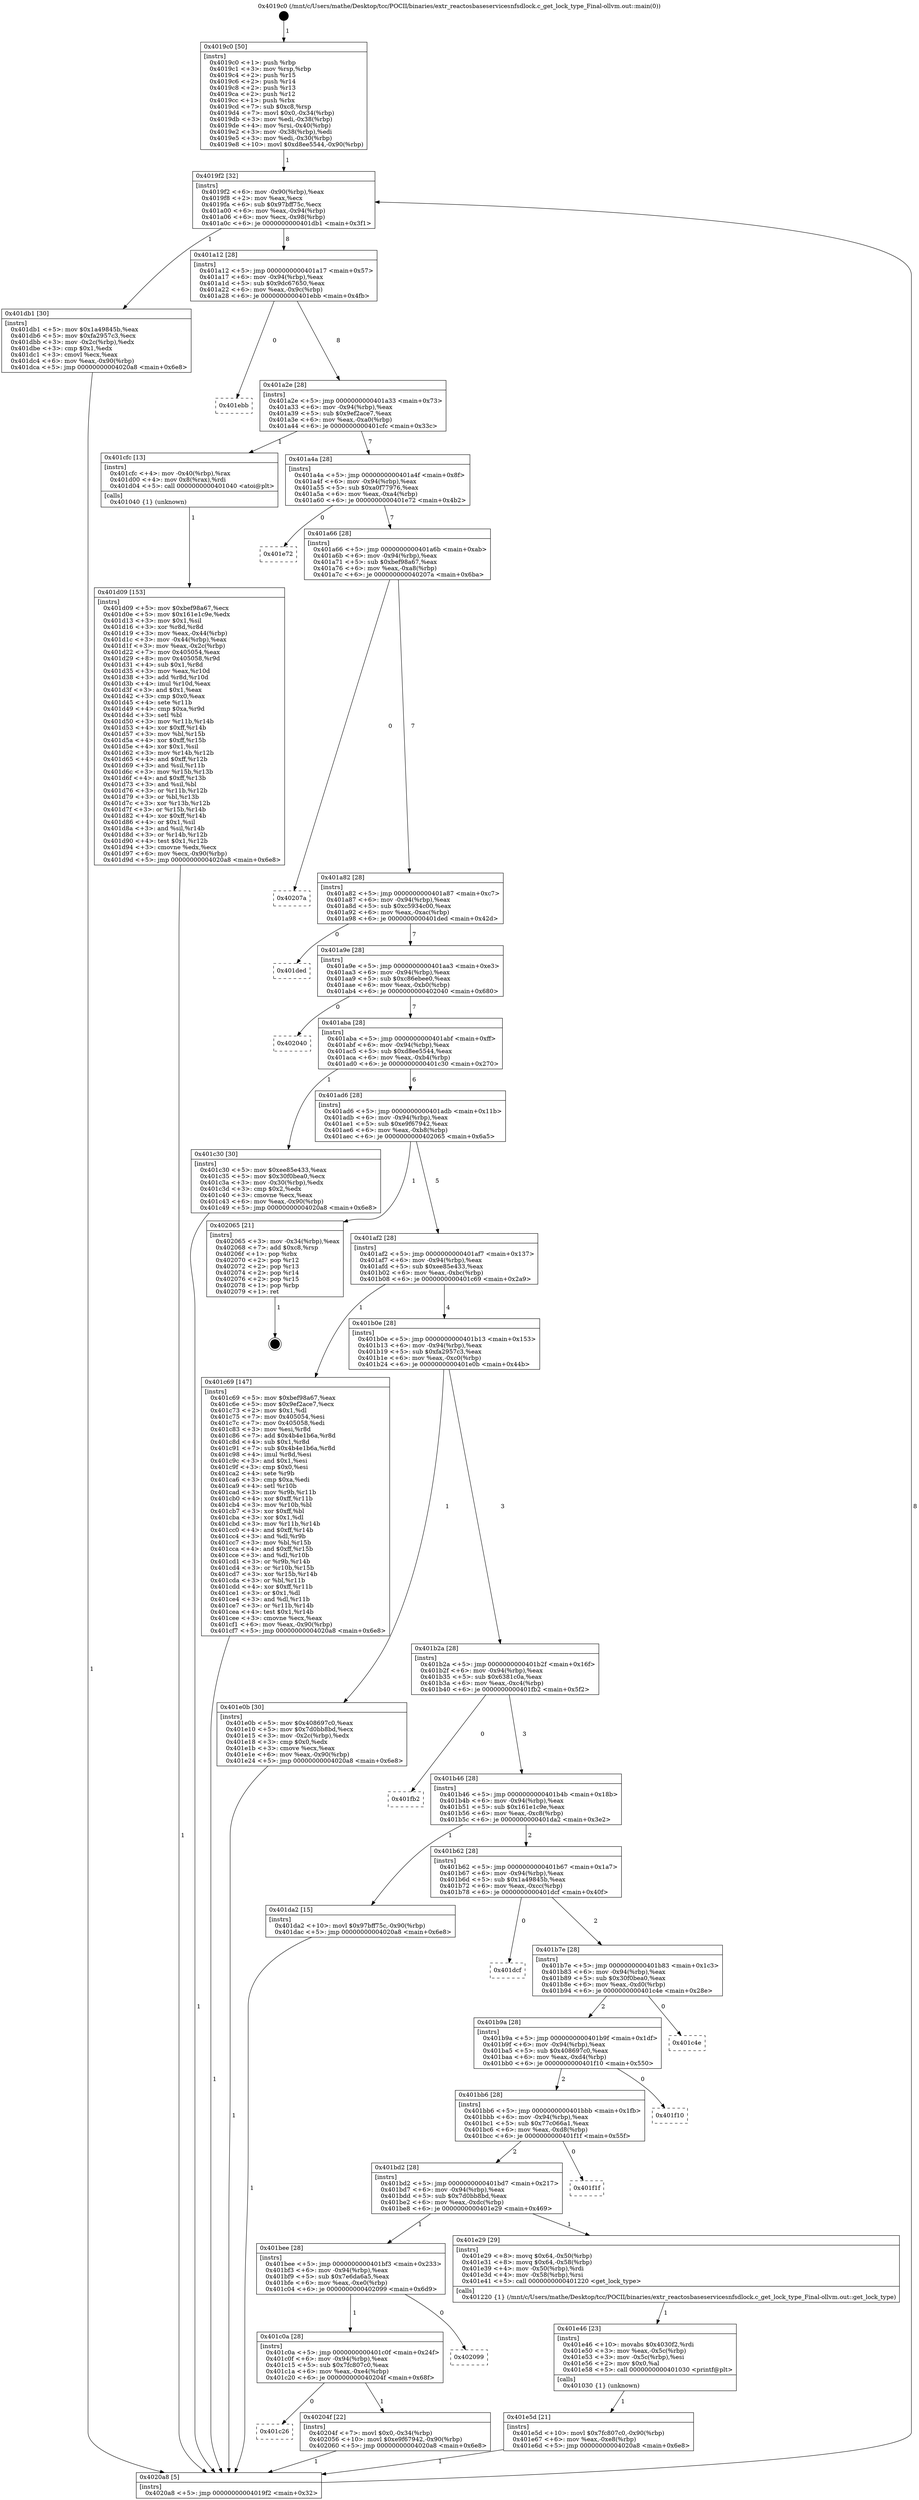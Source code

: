 digraph "0x4019c0" {
  label = "0x4019c0 (/mnt/c/Users/mathe/Desktop/tcc/POCII/binaries/extr_reactosbaseservicesnfsdlock.c_get_lock_type_Final-ollvm.out::main(0))"
  labelloc = "t"
  node[shape=record]

  Entry [label="",width=0.3,height=0.3,shape=circle,fillcolor=black,style=filled]
  "0x4019f2" [label="{
     0x4019f2 [32]\l
     | [instrs]\l
     &nbsp;&nbsp;0x4019f2 \<+6\>: mov -0x90(%rbp),%eax\l
     &nbsp;&nbsp;0x4019f8 \<+2\>: mov %eax,%ecx\l
     &nbsp;&nbsp;0x4019fa \<+6\>: sub $0x97bff75c,%ecx\l
     &nbsp;&nbsp;0x401a00 \<+6\>: mov %eax,-0x94(%rbp)\l
     &nbsp;&nbsp;0x401a06 \<+6\>: mov %ecx,-0x98(%rbp)\l
     &nbsp;&nbsp;0x401a0c \<+6\>: je 0000000000401db1 \<main+0x3f1\>\l
  }"]
  "0x401db1" [label="{
     0x401db1 [30]\l
     | [instrs]\l
     &nbsp;&nbsp;0x401db1 \<+5\>: mov $0x1a49845b,%eax\l
     &nbsp;&nbsp;0x401db6 \<+5\>: mov $0xfa2957c3,%ecx\l
     &nbsp;&nbsp;0x401dbb \<+3\>: mov -0x2c(%rbp),%edx\l
     &nbsp;&nbsp;0x401dbe \<+3\>: cmp $0x1,%edx\l
     &nbsp;&nbsp;0x401dc1 \<+3\>: cmovl %ecx,%eax\l
     &nbsp;&nbsp;0x401dc4 \<+6\>: mov %eax,-0x90(%rbp)\l
     &nbsp;&nbsp;0x401dca \<+5\>: jmp 00000000004020a8 \<main+0x6e8\>\l
  }"]
  "0x401a12" [label="{
     0x401a12 [28]\l
     | [instrs]\l
     &nbsp;&nbsp;0x401a12 \<+5\>: jmp 0000000000401a17 \<main+0x57\>\l
     &nbsp;&nbsp;0x401a17 \<+6\>: mov -0x94(%rbp),%eax\l
     &nbsp;&nbsp;0x401a1d \<+5\>: sub $0x9dc67650,%eax\l
     &nbsp;&nbsp;0x401a22 \<+6\>: mov %eax,-0x9c(%rbp)\l
     &nbsp;&nbsp;0x401a28 \<+6\>: je 0000000000401ebb \<main+0x4fb\>\l
  }"]
  Exit [label="",width=0.3,height=0.3,shape=circle,fillcolor=black,style=filled,peripheries=2]
  "0x401ebb" [label="{
     0x401ebb\l
  }", style=dashed]
  "0x401a2e" [label="{
     0x401a2e [28]\l
     | [instrs]\l
     &nbsp;&nbsp;0x401a2e \<+5\>: jmp 0000000000401a33 \<main+0x73\>\l
     &nbsp;&nbsp;0x401a33 \<+6\>: mov -0x94(%rbp),%eax\l
     &nbsp;&nbsp;0x401a39 \<+5\>: sub $0x9ef2ace7,%eax\l
     &nbsp;&nbsp;0x401a3e \<+6\>: mov %eax,-0xa0(%rbp)\l
     &nbsp;&nbsp;0x401a44 \<+6\>: je 0000000000401cfc \<main+0x33c\>\l
  }"]
  "0x401c26" [label="{
     0x401c26\l
  }", style=dashed]
  "0x401cfc" [label="{
     0x401cfc [13]\l
     | [instrs]\l
     &nbsp;&nbsp;0x401cfc \<+4\>: mov -0x40(%rbp),%rax\l
     &nbsp;&nbsp;0x401d00 \<+4\>: mov 0x8(%rax),%rdi\l
     &nbsp;&nbsp;0x401d04 \<+5\>: call 0000000000401040 \<atoi@plt\>\l
     | [calls]\l
     &nbsp;&nbsp;0x401040 \{1\} (unknown)\l
  }"]
  "0x401a4a" [label="{
     0x401a4a [28]\l
     | [instrs]\l
     &nbsp;&nbsp;0x401a4a \<+5\>: jmp 0000000000401a4f \<main+0x8f\>\l
     &nbsp;&nbsp;0x401a4f \<+6\>: mov -0x94(%rbp),%eax\l
     &nbsp;&nbsp;0x401a55 \<+5\>: sub $0xa0f77976,%eax\l
     &nbsp;&nbsp;0x401a5a \<+6\>: mov %eax,-0xa4(%rbp)\l
     &nbsp;&nbsp;0x401a60 \<+6\>: je 0000000000401e72 \<main+0x4b2\>\l
  }"]
  "0x40204f" [label="{
     0x40204f [22]\l
     | [instrs]\l
     &nbsp;&nbsp;0x40204f \<+7\>: movl $0x0,-0x34(%rbp)\l
     &nbsp;&nbsp;0x402056 \<+10\>: movl $0xe9f67942,-0x90(%rbp)\l
     &nbsp;&nbsp;0x402060 \<+5\>: jmp 00000000004020a8 \<main+0x6e8\>\l
  }"]
  "0x401e72" [label="{
     0x401e72\l
  }", style=dashed]
  "0x401a66" [label="{
     0x401a66 [28]\l
     | [instrs]\l
     &nbsp;&nbsp;0x401a66 \<+5\>: jmp 0000000000401a6b \<main+0xab\>\l
     &nbsp;&nbsp;0x401a6b \<+6\>: mov -0x94(%rbp),%eax\l
     &nbsp;&nbsp;0x401a71 \<+5\>: sub $0xbef98a67,%eax\l
     &nbsp;&nbsp;0x401a76 \<+6\>: mov %eax,-0xa8(%rbp)\l
     &nbsp;&nbsp;0x401a7c \<+6\>: je 000000000040207a \<main+0x6ba\>\l
  }"]
  "0x401c0a" [label="{
     0x401c0a [28]\l
     | [instrs]\l
     &nbsp;&nbsp;0x401c0a \<+5\>: jmp 0000000000401c0f \<main+0x24f\>\l
     &nbsp;&nbsp;0x401c0f \<+6\>: mov -0x94(%rbp),%eax\l
     &nbsp;&nbsp;0x401c15 \<+5\>: sub $0x7fc807c0,%eax\l
     &nbsp;&nbsp;0x401c1a \<+6\>: mov %eax,-0xe4(%rbp)\l
     &nbsp;&nbsp;0x401c20 \<+6\>: je 000000000040204f \<main+0x68f\>\l
  }"]
  "0x40207a" [label="{
     0x40207a\l
  }", style=dashed]
  "0x401a82" [label="{
     0x401a82 [28]\l
     | [instrs]\l
     &nbsp;&nbsp;0x401a82 \<+5\>: jmp 0000000000401a87 \<main+0xc7\>\l
     &nbsp;&nbsp;0x401a87 \<+6\>: mov -0x94(%rbp),%eax\l
     &nbsp;&nbsp;0x401a8d \<+5\>: sub $0xc5934c00,%eax\l
     &nbsp;&nbsp;0x401a92 \<+6\>: mov %eax,-0xac(%rbp)\l
     &nbsp;&nbsp;0x401a98 \<+6\>: je 0000000000401ded \<main+0x42d\>\l
  }"]
  "0x402099" [label="{
     0x402099\l
  }", style=dashed]
  "0x401ded" [label="{
     0x401ded\l
  }", style=dashed]
  "0x401a9e" [label="{
     0x401a9e [28]\l
     | [instrs]\l
     &nbsp;&nbsp;0x401a9e \<+5\>: jmp 0000000000401aa3 \<main+0xe3\>\l
     &nbsp;&nbsp;0x401aa3 \<+6\>: mov -0x94(%rbp),%eax\l
     &nbsp;&nbsp;0x401aa9 \<+5\>: sub $0xc86ebee0,%eax\l
     &nbsp;&nbsp;0x401aae \<+6\>: mov %eax,-0xb0(%rbp)\l
     &nbsp;&nbsp;0x401ab4 \<+6\>: je 0000000000402040 \<main+0x680\>\l
  }"]
  "0x401e5d" [label="{
     0x401e5d [21]\l
     | [instrs]\l
     &nbsp;&nbsp;0x401e5d \<+10\>: movl $0x7fc807c0,-0x90(%rbp)\l
     &nbsp;&nbsp;0x401e67 \<+6\>: mov %eax,-0xe8(%rbp)\l
     &nbsp;&nbsp;0x401e6d \<+5\>: jmp 00000000004020a8 \<main+0x6e8\>\l
  }"]
  "0x402040" [label="{
     0x402040\l
  }", style=dashed]
  "0x401aba" [label="{
     0x401aba [28]\l
     | [instrs]\l
     &nbsp;&nbsp;0x401aba \<+5\>: jmp 0000000000401abf \<main+0xff\>\l
     &nbsp;&nbsp;0x401abf \<+6\>: mov -0x94(%rbp),%eax\l
     &nbsp;&nbsp;0x401ac5 \<+5\>: sub $0xd8ee5544,%eax\l
     &nbsp;&nbsp;0x401aca \<+6\>: mov %eax,-0xb4(%rbp)\l
     &nbsp;&nbsp;0x401ad0 \<+6\>: je 0000000000401c30 \<main+0x270\>\l
  }"]
  "0x401e46" [label="{
     0x401e46 [23]\l
     | [instrs]\l
     &nbsp;&nbsp;0x401e46 \<+10\>: movabs $0x4030f2,%rdi\l
     &nbsp;&nbsp;0x401e50 \<+3\>: mov %eax,-0x5c(%rbp)\l
     &nbsp;&nbsp;0x401e53 \<+3\>: mov -0x5c(%rbp),%esi\l
     &nbsp;&nbsp;0x401e56 \<+2\>: mov $0x0,%al\l
     &nbsp;&nbsp;0x401e58 \<+5\>: call 0000000000401030 \<printf@plt\>\l
     | [calls]\l
     &nbsp;&nbsp;0x401030 \{1\} (unknown)\l
  }"]
  "0x401c30" [label="{
     0x401c30 [30]\l
     | [instrs]\l
     &nbsp;&nbsp;0x401c30 \<+5\>: mov $0xee85e433,%eax\l
     &nbsp;&nbsp;0x401c35 \<+5\>: mov $0x30f0bea0,%ecx\l
     &nbsp;&nbsp;0x401c3a \<+3\>: mov -0x30(%rbp),%edx\l
     &nbsp;&nbsp;0x401c3d \<+3\>: cmp $0x2,%edx\l
     &nbsp;&nbsp;0x401c40 \<+3\>: cmovne %ecx,%eax\l
     &nbsp;&nbsp;0x401c43 \<+6\>: mov %eax,-0x90(%rbp)\l
     &nbsp;&nbsp;0x401c49 \<+5\>: jmp 00000000004020a8 \<main+0x6e8\>\l
  }"]
  "0x401ad6" [label="{
     0x401ad6 [28]\l
     | [instrs]\l
     &nbsp;&nbsp;0x401ad6 \<+5\>: jmp 0000000000401adb \<main+0x11b\>\l
     &nbsp;&nbsp;0x401adb \<+6\>: mov -0x94(%rbp),%eax\l
     &nbsp;&nbsp;0x401ae1 \<+5\>: sub $0xe9f67942,%eax\l
     &nbsp;&nbsp;0x401ae6 \<+6\>: mov %eax,-0xb8(%rbp)\l
     &nbsp;&nbsp;0x401aec \<+6\>: je 0000000000402065 \<main+0x6a5\>\l
  }"]
  "0x4020a8" [label="{
     0x4020a8 [5]\l
     | [instrs]\l
     &nbsp;&nbsp;0x4020a8 \<+5\>: jmp 00000000004019f2 \<main+0x32\>\l
  }"]
  "0x4019c0" [label="{
     0x4019c0 [50]\l
     | [instrs]\l
     &nbsp;&nbsp;0x4019c0 \<+1\>: push %rbp\l
     &nbsp;&nbsp;0x4019c1 \<+3\>: mov %rsp,%rbp\l
     &nbsp;&nbsp;0x4019c4 \<+2\>: push %r15\l
     &nbsp;&nbsp;0x4019c6 \<+2\>: push %r14\l
     &nbsp;&nbsp;0x4019c8 \<+2\>: push %r13\l
     &nbsp;&nbsp;0x4019ca \<+2\>: push %r12\l
     &nbsp;&nbsp;0x4019cc \<+1\>: push %rbx\l
     &nbsp;&nbsp;0x4019cd \<+7\>: sub $0xc8,%rsp\l
     &nbsp;&nbsp;0x4019d4 \<+7\>: movl $0x0,-0x34(%rbp)\l
     &nbsp;&nbsp;0x4019db \<+3\>: mov %edi,-0x38(%rbp)\l
     &nbsp;&nbsp;0x4019de \<+4\>: mov %rsi,-0x40(%rbp)\l
     &nbsp;&nbsp;0x4019e2 \<+3\>: mov -0x38(%rbp),%edi\l
     &nbsp;&nbsp;0x4019e5 \<+3\>: mov %edi,-0x30(%rbp)\l
     &nbsp;&nbsp;0x4019e8 \<+10\>: movl $0xd8ee5544,-0x90(%rbp)\l
  }"]
  "0x401bee" [label="{
     0x401bee [28]\l
     | [instrs]\l
     &nbsp;&nbsp;0x401bee \<+5\>: jmp 0000000000401bf3 \<main+0x233\>\l
     &nbsp;&nbsp;0x401bf3 \<+6\>: mov -0x94(%rbp),%eax\l
     &nbsp;&nbsp;0x401bf9 \<+5\>: sub $0x7e6da6a5,%eax\l
     &nbsp;&nbsp;0x401bfe \<+6\>: mov %eax,-0xe0(%rbp)\l
     &nbsp;&nbsp;0x401c04 \<+6\>: je 0000000000402099 \<main+0x6d9\>\l
  }"]
  "0x402065" [label="{
     0x402065 [21]\l
     | [instrs]\l
     &nbsp;&nbsp;0x402065 \<+3\>: mov -0x34(%rbp),%eax\l
     &nbsp;&nbsp;0x402068 \<+7\>: add $0xc8,%rsp\l
     &nbsp;&nbsp;0x40206f \<+1\>: pop %rbx\l
     &nbsp;&nbsp;0x402070 \<+2\>: pop %r12\l
     &nbsp;&nbsp;0x402072 \<+2\>: pop %r13\l
     &nbsp;&nbsp;0x402074 \<+2\>: pop %r14\l
     &nbsp;&nbsp;0x402076 \<+2\>: pop %r15\l
     &nbsp;&nbsp;0x402078 \<+1\>: pop %rbp\l
     &nbsp;&nbsp;0x402079 \<+1\>: ret\l
  }"]
  "0x401af2" [label="{
     0x401af2 [28]\l
     | [instrs]\l
     &nbsp;&nbsp;0x401af2 \<+5\>: jmp 0000000000401af7 \<main+0x137\>\l
     &nbsp;&nbsp;0x401af7 \<+6\>: mov -0x94(%rbp),%eax\l
     &nbsp;&nbsp;0x401afd \<+5\>: sub $0xee85e433,%eax\l
     &nbsp;&nbsp;0x401b02 \<+6\>: mov %eax,-0xbc(%rbp)\l
     &nbsp;&nbsp;0x401b08 \<+6\>: je 0000000000401c69 \<main+0x2a9\>\l
  }"]
  "0x401e29" [label="{
     0x401e29 [29]\l
     | [instrs]\l
     &nbsp;&nbsp;0x401e29 \<+8\>: movq $0x64,-0x50(%rbp)\l
     &nbsp;&nbsp;0x401e31 \<+8\>: movq $0x64,-0x58(%rbp)\l
     &nbsp;&nbsp;0x401e39 \<+4\>: mov -0x50(%rbp),%rdi\l
     &nbsp;&nbsp;0x401e3d \<+4\>: mov -0x58(%rbp),%rsi\l
     &nbsp;&nbsp;0x401e41 \<+5\>: call 0000000000401220 \<get_lock_type\>\l
     | [calls]\l
     &nbsp;&nbsp;0x401220 \{1\} (/mnt/c/Users/mathe/Desktop/tcc/POCII/binaries/extr_reactosbaseservicesnfsdlock.c_get_lock_type_Final-ollvm.out::get_lock_type)\l
  }"]
  "0x401c69" [label="{
     0x401c69 [147]\l
     | [instrs]\l
     &nbsp;&nbsp;0x401c69 \<+5\>: mov $0xbef98a67,%eax\l
     &nbsp;&nbsp;0x401c6e \<+5\>: mov $0x9ef2ace7,%ecx\l
     &nbsp;&nbsp;0x401c73 \<+2\>: mov $0x1,%dl\l
     &nbsp;&nbsp;0x401c75 \<+7\>: mov 0x405054,%esi\l
     &nbsp;&nbsp;0x401c7c \<+7\>: mov 0x405058,%edi\l
     &nbsp;&nbsp;0x401c83 \<+3\>: mov %esi,%r8d\l
     &nbsp;&nbsp;0x401c86 \<+7\>: add $0x4b4e1b6a,%r8d\l
     &nbsp;&nbsp;0x401c8d \<+4\>: sub $0x1,%r8d\l
     &nbsp;&nbsp;0x401c91 \<+7\>: sub $0x4b4e1b6a,%r8d\l
     &nbsp;&nbsp;0x401c98 \<+4\>: imul %r8d,%esi\l
     &nbsp;&nbsp;0x401c9c \<+3\>: and $0x1,%esi\l
     &nbsp;&nbsp;0x401c9f \<+3\>: cmp $0x0,%esi\l
     &nbsp;&nbsp;0x401ca2 \<+4\>: sete %r9b\l
     &nbsp;&nbsp;0x401ca6 \<+3\>: cmp $0xa,%edi\l
     &nbsp;&nbsp;0x401ca9 \<+4\>: setl %r10b\l
     &nbsp;&nbsp;0x401cad \<+3\>: mov %r9b,%r11b\l
     &nbsp;&nbsp;0x401cb0 \<+4\>: xor $0xff,%r11b\l
     &nbsp;&nbsp;0x401cb4 \<+3\>: mov %r10b,%bl\l
     &nbsp;&nbsp;0x401cb7 \<+3\>: xor $0xff,%bl\l
     &nbsp;&nbsp;0x401cba \<+3\>: xor $0x1,%dl\l
     &nbsp;&nbsp;0x401cbd \<+3\>: mov %r11b,%r14b\l
     &nbsp;&nbsp;0x401cc0 \<+4\>: and $0xff,%r14b\l
     &nbsp;&nbsp;0x401cc4 \<+3\>: and %dl,%r9b\l
     &nbsp;&nbsp;0x401cc7 \<+3\>: mov %bl,%r15b\l
     &nbsp;&nbsp;0x401cca \<+4\>: and $0xff,%r15b\l
     &nbsp;&nbsp;0x401cce \<+3\>: and %dl,%r10b\l
     &nbsp;&nbsp;0x401cd1 \<+3\>: or %r9b,%r14b\l
     &nbsp;&nbsp;0x401cd4 \<+3\>: or %r10b,%r15b\l
     &nbsp;&nbsp;0x401cd7 \<+3\>: xor %r15b,%r14b\l
     &nbsp;&nbsp;0x401cda \<+3\>: or %bl,%r11b\l
     &nbsp;&nbsp;0x401cdd \<+4\>: xor $0xff,%r11b\l
     &nbsp;&nbsp;0x401ce1 \<+3\>: or $0x1,%dl\l
     &nbsp;&nbsp;0x401ce4 \<+3\>: and %dl,%r11b\l
     &nbsp;&nbsp;0x401ce7 \<+3\>: or %r11b,%r14b\l
     &nbsp;&nbsp;0x401cea \<+4\>: test $0x1,%r14b\l
     &nbsp;&nbsp;0x401cee \<+3\>: cmovne %ecx,%eax\l
     &nbsp;&nbsp;0x401cf1 \<+6\>: mov %eax,-0x90(%rbp)\l
     &nbsp;&nbsp;0x401cf7 \<+5\>: jmp 00000000004020a8 \<main+0x6e8\>\l
  }"]
  "0x401b0e" [label="{
     0x401b0e [28]\l
     | [instrs]\l
     &nbsp;&nbsp;0x401b0e \<+5\>: jmp 0000000000401b13 \<main+0x153\>\l
     &nbsp;&nbsp;0x401b13 \<+6\>: mov -0x94(%rbp),%eax\l
     &nbsp;&nbsp;0x401b19 \<+5\>: sub $0xfa2957c3,%eax\l
     &nbsp;&nbsp;0x401b1e \<+6\>: mov %eax,-0xc0(%rbp)\l
     &nbsp;&nbsp;0x401b24 \<+6\>: je 0000000000401e0b \<main+0x44b\>\l
  }"]
  "0x401d09" [label="{
     0x401d09 [153]\l
     | [instrs]\l
     &nbsp;&nbsp;0x401d09 \<+5\>: mov $0xbef98a67,%ecx\l
     &nbsp;&nbsp;0x401d0e \<+5\>: mov $0x161e1c9e,%edx\l
     &nbsp;&nbsp;0x401d13 \<+3\>: mov $0x1,%sil\l
     &nbsp;&nbsp;0x401d16 \<+3\>: xor %r8d,%r8d\l
     &nbsp;&nbsp;0x401d19 \<+3\>: mov %eax,-0x44(%rbp)\l
     &nbsp;&nbsp;0x401d1c \<+3\>: mov -0x44(%rbp),%eax\l
     &nbsp;&nbsp;0x401d1f \<+3\>: mov %eax,-0x2c(%rbp)\l
     &nbsp;&nbsp;0x401d22 \<+7\>: mov 0x405054,%eax\l
     &nbsp;&nbsp;0x401d29 \<+8\>: mov 0x405058,%r9d\l
     &nbsp;&nbsp;0x401d31 \<+4\>: sub $0x1,%r8d\l
     &nbsp;&nbsp;0x401d35 \<+3\>: mov %eax,%r10d\l
     &nbsp;&nbsp;0x401d38 \<+3\>: add %r8d,%r10d\l
     &nbsp;&nbsp;0x401d3b \<+4\>: imul %r10d,%eax\l
     &nbsp;&nbsp;0x401d3f \<+3\>: and $0x1,%eax\l
     &nbsp;&nbsp;0x401d42 \<+3\>: cmp $0x0,%eax\l
     &nbsp;&nbsp;0x401d45 \<+4\>: sete %r11b\l
     &nbsp;&nbsp;0x401d49 \<+4\>: cmp $0xa,%r9d\l
     &nbsp;&nbsp;0x401d4d \<+3\>: setl %bl\l
     &nbsp;&nbsp;0x401d50 \<+3\>: mov %r11b,%r14b\l
     &nbsp;&nbsp;0x401d53 \<+4\>: xor $0xff,%r14b\l
     &nbsp;&nbsp;0x401d57 \<+3\>: mov %bl,%r15b\l
     &nbsp;&nbsp;0x401d5a \<+4\>: xor $0xff,%r15b\l
     &nbsp;&nbsp;0x401d5e \<+4\>: xor $0x1,%sil\l
     &nbsp;&nbsp;0x401d62 \<+3\>: mov %r14b,%r12b\l
     &nbsp;&nbsp;0x401d65 \<+4\>: and $0xff,%r12b\l
     &nbsp;&nbsp;0x401d69 \<+3\>: and %sil,%r11b\l
     &nbsp;&nbsp;0x401d6c \<+3\>: mov %r15b,%r13b\l
     &nbsp;&nbsp;0x401d6f \<+4\>: and $0xff,%r13b\l
     &nbsp;&nbsp;0x401d73 \<+3\>: and %sil,%bl\l
     &nbsp;&nbsp;0x401d76 \<+3\>: or %r11b,%r12b\l
     &nbsp;&nbsp;0x401d79 \<+3\>: or %bl,%r13b\l
     &nbsp;&nbsp;0x401d7c \<+3\>: xor %r13b,%r12b\l
     &nbsp;&nbsp;0x401d7f \<+3\>: or %r15b,%r14b\l
     &nbsp;&nbsp;0x401d82 \<+4\>: xor $0xff,%r14b\l
     &nbsp;&nbsp;0x401d86 \<+4\>: or $0x1,%sil\l
     &nbsp;&nbsp;0x401d8a \<+3\>: and %sil,%r14b\l
     &nbsp;&nbsp;0x401d8d \<+3\>: or %r14b,%r12b\l
     &nbsp;&nbsp;0x401d90 \<+4\>: test $0x1,%r12b\l
     &nbsp;&nbsp;0x401d94 \<+3\>: cmovne %edx,%ecx\l
     &nbsp;&nbsp;0x401d97 \<+6\>: mov %ecx,-0x90(%rbp)\l
     &nbsp;&nbsp;0x401d9d \<+5\>: jmp 00000000004020a8 \<main+0x6e8\>\l
  }"]
  "0x401bd2" [label="{
     0x401bd2 [28]\l
     | [instrs]\l
     &nbsp;&nbsp;0x401bd2 \<+5\>: jmp 0000000000401bd7 \<main+0x217\>\l
     &nbsp;&nbsp;0x401bd7 \<+6\>: mov -0x94(%rbp),%eax\l
     &nbsp;&nbsp;0x401bdd \<+5\>: sub $0x7d0bb8bd,%eax\l
     &nbsp;&nbsp;0x401be2 \<+6\>: mov %eax,-0xdc(%rbp)\l
     &nbsp;&nbsp;0x401be8 \<+6\>: je 0000000000401e29 \<main+0x469\>\l
  }"]
  "0x401e0b" [label="{
     0x401e0b [30]\l
     | [instrs]\l
     &nbsp;&nbsp;0x401e0b \<+5\>: mov $0x408697c0,%eax\l
     &nbsp;&nbsp;0x401e10 \<+5\>: mov $0x7d0bb8bd,%ecx\l
     &nbsp;&nbsp;0x401e15 \<+3\>: mov -0x2c(%rbp),%edx\l
     &nbsp;&nbsp;0x401e18 \<+3\>: cmp $0x0,%edx\l
     &nbsp;&nbsp;0x401e1b \<+3\>: cmove %ecx,%eax\l
     &nbsp;&nbsp;0x401e1e \<+6\>: mov %eax,-0x90(%rbp)\l
     &nbsp;&nbsp;0x401e24 \<+5\>: jmp 00000000004020a8 \<main+0x6e8\>\l
  }"]
  "0x401b2a" [label="{
     0x401b2a [28]\l
     | [instrs]\l
     &nbsp;&nbsp;0x401b2a \<+5\>: jmp 0000000000401b2f \<main+0x16f\>\l
     &nbsp;&nbsp;0x401b2f \<+6\>: mov -0x94(%rbp),%eax\l
     &nbsp;&nbsp;0x401b35 \<+5\>: sub $0x6381c0a,%eax\l
     &nbsp;&nbsp;0x401b3a \<+6\>: mov %eax,-0xc4(%rbp)\l
     &nbsp;&nbsp;0x401b40 \<+6\>: je 0000000000401fb2 \<main+0x5f2\>\l
  }"]
  "0x401f1f" [label="{
     0x401f1f\l
  }", style=dashed]
  "0x401fb2" [label="{
     0x401fb2\l
  }", style=dashed]
  "0x401b46" [label="{
     0x401b46 [28]\l
     | [instrs]\l
     &nbsp;&nbsp;0x401b46 \<+5\>: jmp 0000000000401b4b \<main+0x18b\>\l
     &nbsp;&nbsp;0x401b4b \<+6\>: mov -0x94(%rbp),%eax\l
     &nbsp;&nbsp;0x401b51 \<+5\>: sub $0x161e1c9e,%eax\l
     &nbsp;&nbsp;0x401b56 \<+6\>: mov %eax,-0xc8(%rbp)\l
     &nbsp;&nbsp;0x401b5c \<+6\>: je 0000000000401da2 \<main+0x3e2\>\l
  }"]
  "0x401bb6" [label="{
     0x401bb6 [28]\l
     | [instrs]\l
     &nbsp;&nbsp;0x401bb6 \<+5\>: jmp 0000000000401bbb \<main+0x1fb\>\l
     &nbsp;&nbsp;0x401bbb \<+6\>: mov -0x94(%rbp),%eax\l
     &nbsp;&nbsp;0x401bc1 \<+5\>: sub $0x77c066a1,%eax\l
     &nbsp;&nbsp;0x401bc6 \<+6\>: mov %eax,-0xd8(%rbp)\l
     &nbsp;&nbsp;0x401bcc \<+6\>: je 0000000000401f1f \<main+0x55f\>\l
  }"]
  "0x401da2" [label="{
     0x401da2 [15]\l
     | [instrs]\l
     &nbsp;&nbsp;0x401da2 \<+10\>: movl $0x97bff75c,-0x90(%rbp)\l
     &nbsp;&nbsp;0x401dac \<+5\>: jmp 00000000004020a8 \<main+0x6e8\>\l
  }"]
  "0x401b62" [label="{
     0x401b62 [28]\l
     | [instrs]\l
     &nbsp;&nbsp;0x401b62 \<+5\>: jmp 0000000000401b67 \<main+0x1a7\>\l
     &nbsp;&nbsp;0x401b67 \<+6\>: mov -0x94(%rbp),%eax\l
     &nbsp;&nbsp;0x401b6d \<+5\>: sub $0x1a49845b,%eax\l
     &nbsp;&nbsp;0x401b72 \<+6\>: mov %eax,-0xcc(%rbp)\l
     &nbsp;&nbsp;0x401b78 \<+6\>: je 0000000000401dcf \<main+0x40f\>\l
  }"]
  "0x401f10" [label="{
     0x401f10\l
  }", style=dashed]
  "0x401dcf" [label="{
     0x401dcf\l
  }", style=dashed]
  "0x401b7e" [label="{
     0x401b7e [28]\l
     | [instrs]\l
     &nbsp;&nbsp;0x401b7e \<+5\>: jmp 0000000000401b83 \<main+0x1c3\>\l
     &nbsp;&nbsp;0x401b83 \<+6\>: mov -0x94(%rbp),%eax\l
     &nbsp;&nbsp;0x401b89 \<+5\>: sub $0x30f0bea0,%eax\l
     &nbsp;&nbsp;0x401b8e \<+6\>: mov %eax,-0xd0(%rbp)\l
     &nbsp;&nbsp;0x401b94 \<+6\>: je 0000000000401c4e \<main+0x28e\>\l
  }"]
  "0x401b9a" [label="{
     0x401b9a [28]\l
     | [instrs]\l
     &nbsp;&nbsp;0x401b9a \<+5\>: jmp 0000000000401b9f \<main+0x1df\>\l
     &nbsp;&nbsp;0x401b9f \<+6\>: mov -0x94(%rbp),%eax\l
     &nbsp;&nbsp;0x401ba5 \<+5\>: sub $0x408697c0,%eax\l
     &nbsp;&nbsp;0x401baa \<+6\>: mov %eax,-0xd4(%rbp)\l
     &nbsp;&nbsp;0x401bb0 \<+6\>: je 0000000000401f10 \<main+0x550\>\l
  }"]
  "0x401c4e" [label="{
     0x401c4e\l
  }", style=dashed]
  Entry -> "0x4019c0" [label=" 1"]
  "0x4019f2" -> "0x401db1" [label=" 1"]
  "0x4019f2" -> "0x401a12" [label=" 8"]
  "0x402065" -> Exit [label=" 1"]
  "0x401a12" -> "0x401ebb" [label=" 0"]
  "0x401a12" -> "0x401a2e" [label=" 8"]
  "0x40204f" -> "0x4020a8" [label=" 1"]
  "0x401a2e" -> "0x401cfc" [label=" 1"]
  "0x401a2e" -> "0x401a4a" [label=" 7"]
  "0x401c0a" -> "0x401c26" [label=" 0"]
  "0x401a4a" -> "0x401e72" [label=" 0"]
  "0x401a4a" -> "0x401a66" [label=" 7"]
  "0x401c0a" -> "0x40204f" [label=" 1"]
  "0x401a66" -> "0x40207a" [label=" 0"]
  "0x401a66" -> "0x401a82" [label=" 7"]
  "0x401bee" -> "0x401c0a" [label=" 1"]
  "0x401a82" -> "0x401ded" [label=" 0"]
  "0x401a82" -> "0x401a9e" [label=" 7"]
  "0x401bee" -> "0x402099" [label=" 0"]
  "0x401a9e" -> "0x402040" [label=" 0"]
  "0x401a9e" -> "0x401aba" [label=" 7"]
  "0x401e5d" -> "0x4020a8" [label=" 1"]
  "0x401aba" -> "0x401c30" [label=" 1"]
  "0x401aba" -> "0x401ad6" [label=" 6"]
  "0x401c30" -> "0x4020a8" [label=" 1"]
  "0x4019c0" -> "0x4019f2" [label=" 1"]
  "0x4020a8" -> "0x4019f2" [label=" 8"]
  "0x401e46" -> "0x401e5d" [label=" 1"]
  "0x401ad6" -> "0x402065" [label=" 1"]
  "0x401ad6" -> "0x401af2" [label=" 5"]
  "0x401e29" -> "0x401e46" [label=" 1"]
  "0x401af2" -> "0x401c69" [label=" 1"]
  "0x401af2" -> "0x401b0e" [label=" 4"]
  "0x401c69" -> "0x4020a8" [label=" 1"]
  "0x401cfc" -> "0x401d09" [label=" 1"]
  "0x401d09" -> "0x4020a8" [label=" 1"]
  "0x401bd2" -> "0x401bee" [label=" 1"]
  "0x401b0e" -> "0x401e0b" [label=" 1"]
  "0x401b0e" -> "0x401b2a" [label=" 3"]
  "0x401bd2" -> "0x401e29" [label=" 1"]
  "0x401b2a" -> "0x401fb2" [label=" 0"]
  "0x401b2a" -> "0x401b46" [label=" 3"]
  "0x401bb6" -> "0x401bd2" [label=" 2"]
  "0x401b46" -> "0x401da2" [label=" 1"]
  "0x401b46" -> "0x401b62" [label=" 2"]
  "0x401da2" -> "0x4020a8" [label=" 1"]
  "0x401db1" -> "0x4020a8" [label=" 1"]
  "0x401e0b" -> "0x4020a8" [label=" 1"]
  "0x401bb6" -> "0x401f1f" [label=" 0"]
  "0x401b62" -> "0x401dcf" [label=" 0"]
  "0x401b62" -> "0x401b7e" [label=" 2"]
  "0x401b9a" -> "0x401bb6" [label=" 2"]
  "0x401b7e" -> "0x401c4e" [label=" 0"]
  "0x401b7e" -> "0x401b9a" [label=" 2"]
  "0x401b9a" -> "0x401f10" [label=" 0"]
}

